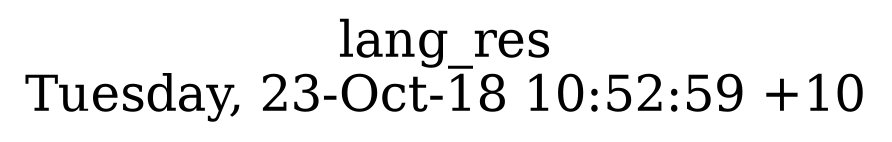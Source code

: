 digraph G {
fontsize="24";
label="lang_res\nTuesday, 23-Oct-18 10:52:59 +10";
nojustify=true;
ordering=out;
rankdir=LR;
size="30";
}
